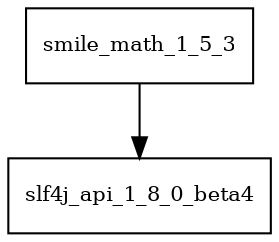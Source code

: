 digraph smile_math_1_5_3_dependencies {
  node [shape = box, fontsize=10.0];
  smile_math_1_5_3 -> slf4j_api_1_8_0_beta4;
}
